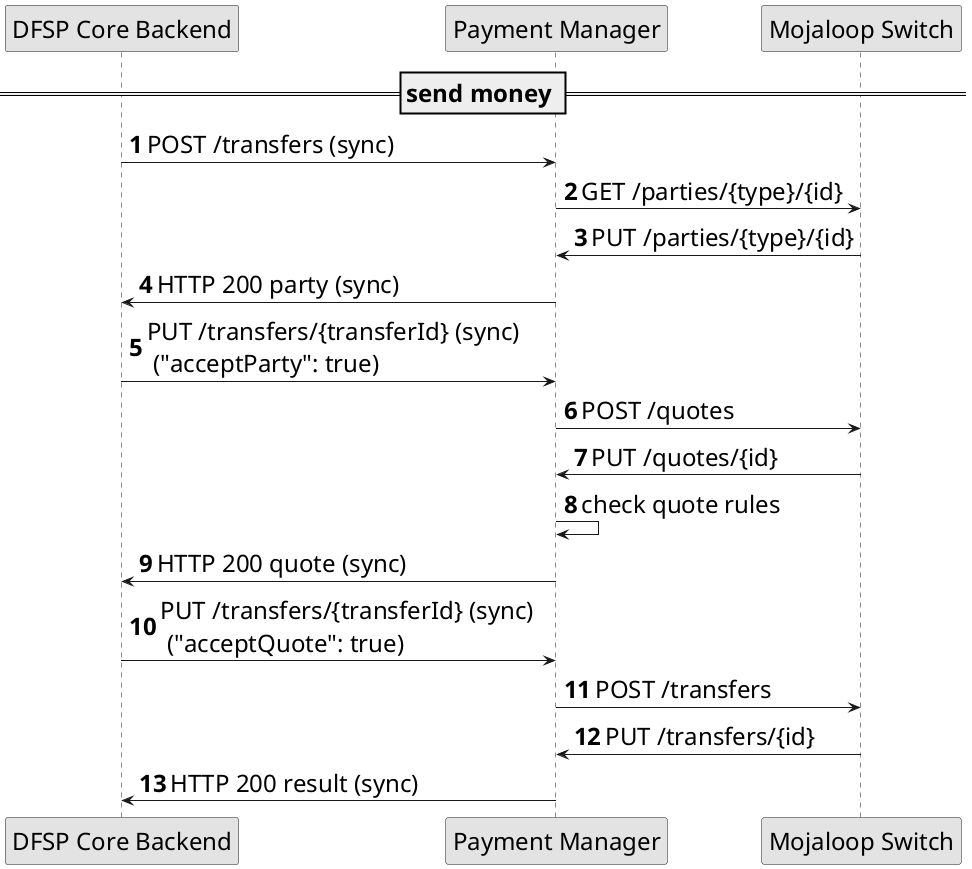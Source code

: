@startuml

autonumber
skinparam activityFontSize 4
skinparam activityDiamondFontSize 30
skinparam activityArrowFontSize 24
skinparam defaultFontSize 24
skinparam noteFontSize 24
skinparam monochrome true

participant "DFSP Core Backend" as backend

participant "Payment Manager" as sob

participant "Mojaloop Switch" as sw


== send money ==

    backend -> sob: POST /transfers (sync)
    
    sob -> sw: GET /parties/{type}/{id}
    sw -> sob: PUT /parties/{type}/{id}

    sob -> backend: HTTP 200 party (sync)
    backend -> sob: PUT /transfers/{transferId} (sync) \n ("acceptParty": true)

    sob -> sw: POST /quotes
    sw -> sob: PUT /quotes/{id}
    sob -> sob: check quote rules

    sob -> backend: HTTP 200 quote (sync)
    backend -> sob: PUT /transfers/{transferId} (sync) \n ("acceptQuote": true)

    sob -> sw: POST /transfers
    sw -> sob: PUT /transfers/{id}
    
    sob -> backend: HTTP 200 result (sync)

@enduml
